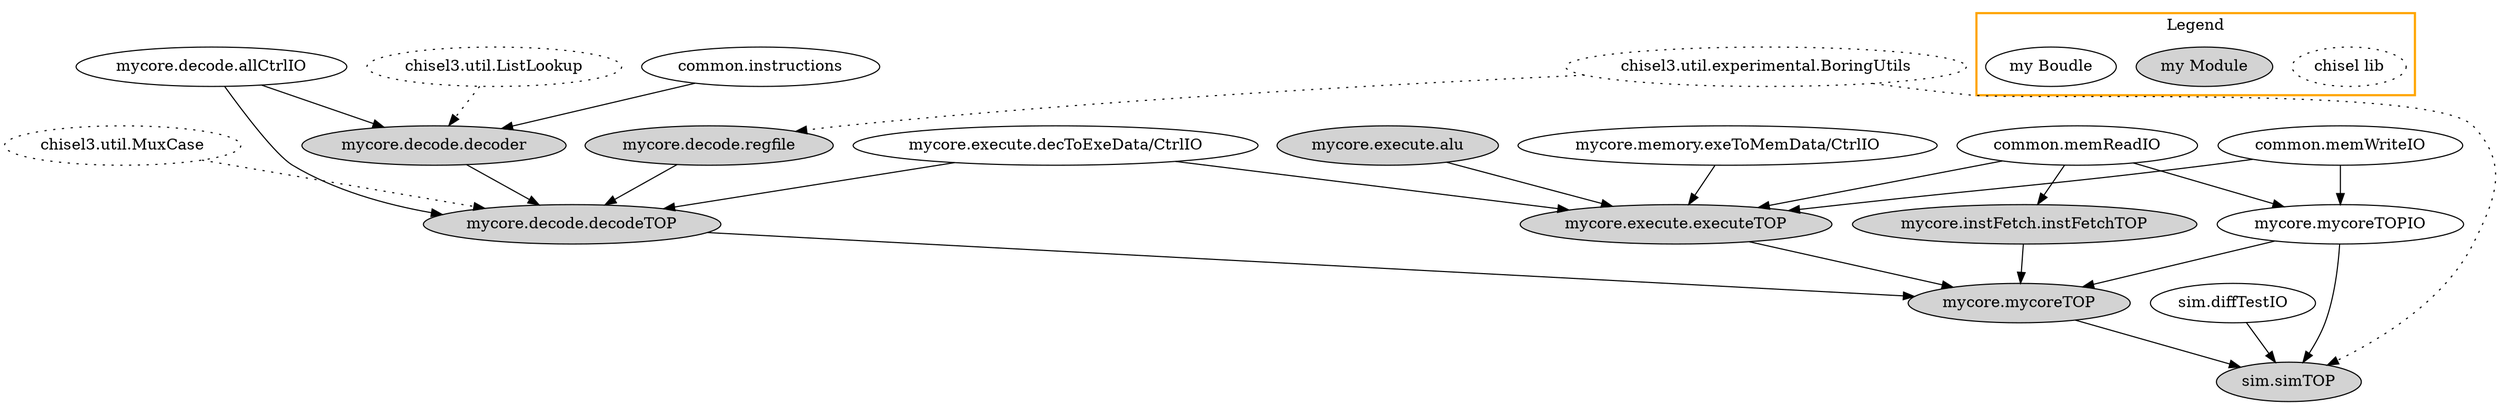 digraph G {
  //"common.configuration" -> "mycore.decode.regfile", "sim.diffTestIO", "common.memReadIO", "common.memWriteIO", "mycore.instFetch.instFetchTOP", "mycore.decode.decodeTOP";
  //"common.constants" -> "mycore.decode.regfile", "sim.diffTestIO", "mycore.instFetch.instFetchTOP", "mycore.decode.decoder", "mycore.decode.decodeTOP";
  "common.instructions" -> "mycore.decode.decoder";
  "mycore.decode.regfile" -> "mycore.decode.decodeTOP";
  "mycore.mycoreTOP" -> "sim.simTOP";
  "sim.diffTestIO" -> "sim.simTOP";

  "common.memReadIO" -> "mycore.mycoreTOPIO", "mycore.instFetch.instFetchTOP", "mycore.execute.executeTOP";
  "common.memWriteIO" -> "mycore.mycoreTOPIO", "mycore.execute.executeTOP";
  "mycore.mycoreTOPIO" -> "mycore.mycoreTOP", "sim.simTOP";

  "chisel3.util.experimental.BoringUtils" [style=dotted];
  //"chisel3.util.log2Ceil" [style=dotted];
  "chisel3.util.ListLookup" [style=dotted];
  "chisel3.util.MuxCase" [style=dotted];
  "chisel3.util.experimental.BoringUtils" -> "mycore.decode.regfile", "sim.simTOP" [style=dotted];
  //"chisel3.util.log2Ceil" -> "common.constants" [style=dotted];
  "chisel3.util.ListLookup" -> "mycore.decode.decoder" [style=dotted];
  "chisel3.util.MuxCase" -> "mycore.decode.decodeTOP" [style=dotted];

  "sim.simTOP" [style=filled];
  "mycore.mycoreTOP" [style=filled];
  "mycore.instFetch.instFetchTOP" [style=filled];
  "mycore.decode.decodeTOP" [style=filled];
  "mycore.decode.regfile" [style=filled];
  "mycore.decode.decoder" [style=filled];
  "mycore.execute.executeTOP" [style=filled];
  "mycore.execute.alu" [style=filled];
  "mycore.instFetch.instFetchTOP" -> "mycore.mycoreTOP";
  "mycore.decode.decodeTOP" -> "mycore.mycoreTOP";

  "mycore.decode.allCtrlIO" -> "mycore.decode.decoder", "mycore.decode.decodeTOP";
  "mycore.decode.decoder" -> "mycore.decode.decodeTOP";

  "mycore.execute.decToExeData/CtrlIO" -> "mycore.decode.decodeTOP", "mycore.execute.executeTOP";
  "mycore.memory.exeToMemData/CtrlIO" -> "mycore.execute.executeTOP";

  "mycore.execute.alu" -> "mycore.execute.executeTOP";
  "mycore.execute.executeTOP" -> "mycore.mycoreTOP";


  // Legend
  subgraph cluster1 {
    "chisel lib" [style=dotted];
    "my Module" [style=filled];
    "my Boudle";

    label = "Legend";
    style=bold;
    color = "orange";
  }
}

// TODO: Add main Object `elaborate` which is runned by sbt to generate .v files.
//       This will be helpful to keep *how sbt works* in mind .

// NOTE: We ignore `chisel3._` for simplicity and ignore `scala.language.reflectiveCalls`
// NOTE: We remove "common.configuration" and "common.constants" for simplicity.
